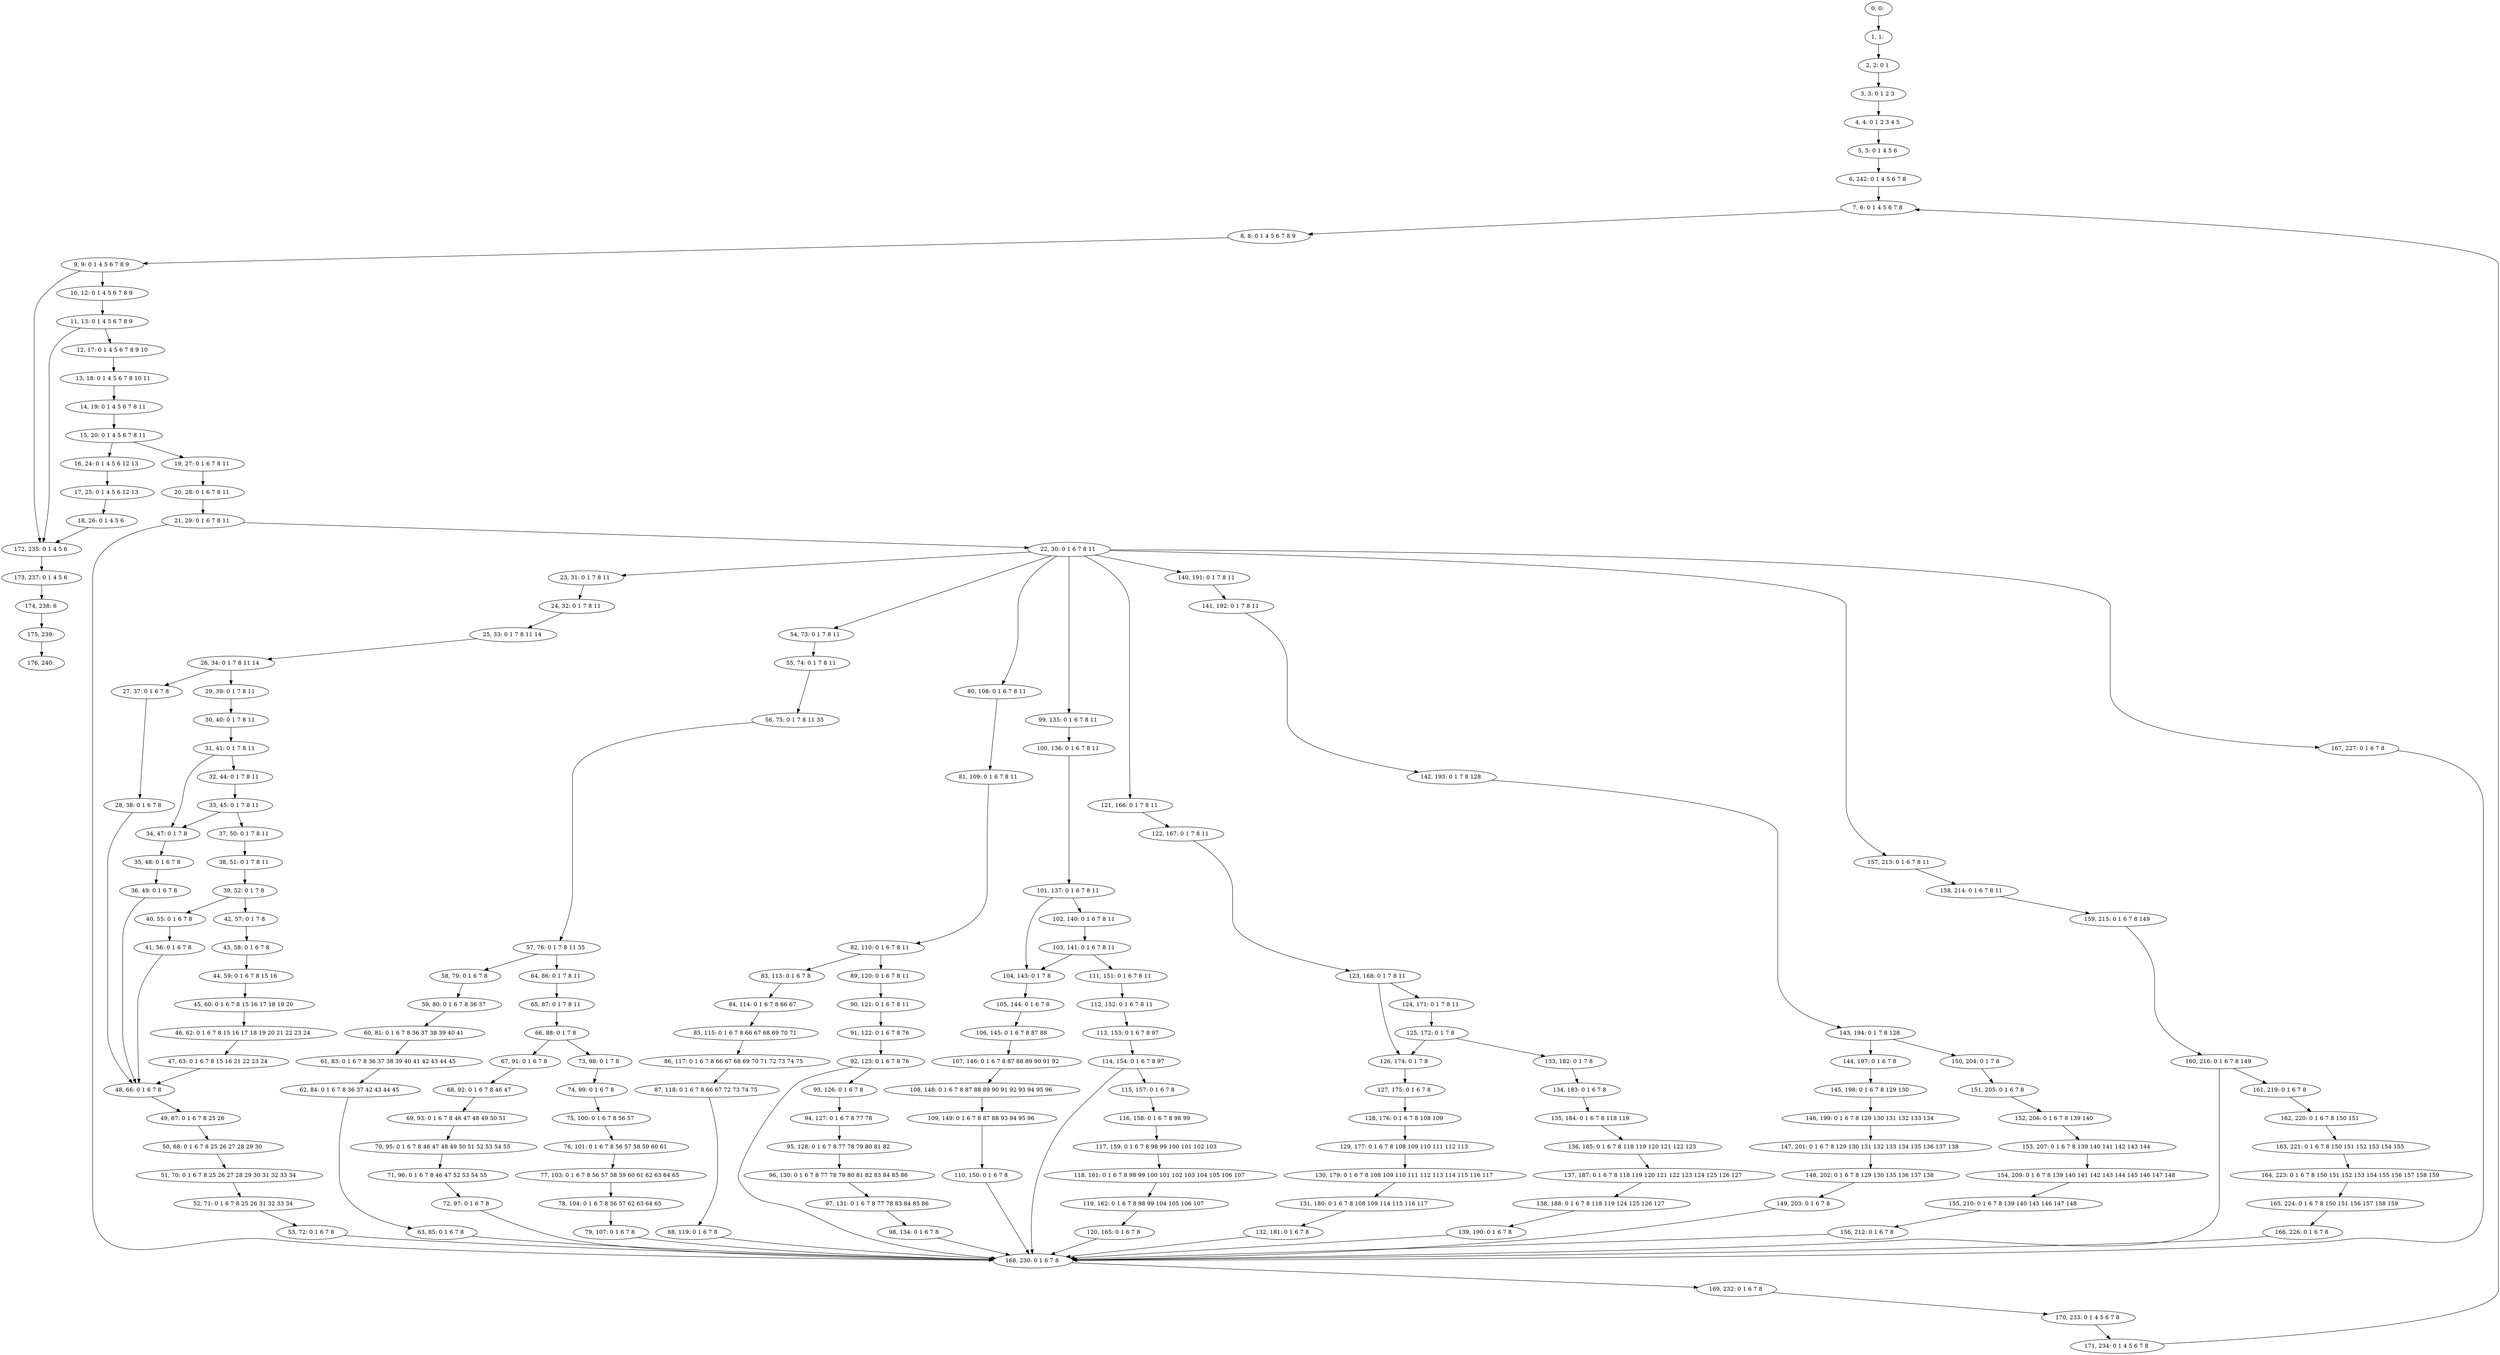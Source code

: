 digraph G {
0[label="0, 0: "];
1[label="1, 1: "];
2[label="2, 2: 0 1 "];
3[label="3, 3: 0 1 2 3 "];
4[label="4, 4: 0 1 2 3 4 5 "];
5[label="5, 5: 0 1 4 5 6 "];
6[label="6, 242: 0 1 4 5 6 7 8 "];
7[label="7, 6: 0 1 4 5 6 7 8 "];
8[label="8, 8: 0 1 4 5 6 7 8 9 "];
9[label="9, 9: 0 1 4 5 6 7 8 9 "];
10[label="10, 12: 0 1 4 5 6 7 8 9 "];
11[label="11, 13: 0 1 4 5 6 7 8 9 "];
12[label="12, 17: 0 1 4 5 6 7 8 9 10 "];
13[label="13, 18: 0 1 4 5 6 7 8 10 11 "];
14[label="14, 19: 0 1 4 5 6 7 8 11 "];
15[label="15, 20: 0 1 4 5 6 7 8 11 "];
16[label="16, 24: 0 1 4 5 6 12 13 "];
17[label="17, 25: 0 1 4 5 6 12 13 "];
18[label="18, 26: 0 1 4 5 6 "];
19[label="19, 27: 0 1 6 7 8 11 "];
20[label="20, 28: 0 1 6 7 8 11 "];
21[label="21, 29: 0 1 6 7 8 11 "];
22[label="22, 30: 0 1 6 7 8 11 "];
23[label="23, 31: 0 1 7 8 11 "];
24[label="24, 32: 0 1 7 8 11 "];
25[label="25, 33: 0 1 7 8 11 14 "];
26[label="26, 34: 0 1 7 8 11 14 "];
27[label="27, 37: 0 1 6 7 8 "];
28[label="28, 38: 0 1 6 7 8 "];
29[label="29, 39: 0 1 7 8 11 "];
30[label="30, 40: 0 1 7 8 11 "];
31[label="31, 41: 0 1 7 8 11 "];
32[label="32, 44: 0 1 7 8 11 "];
33[label="33, 45: 0 1 7 8 11 "];
34[label="34, 47: 0 1 7 8 "];
35[label="35, 48: 0 1 6 7 8 "];
36[label="36, 49: 0 1 6 7 8 "];
37[label="37, 50: 0 1 7 8 11 "];
38[label="38, 51: 0 1 7 8 11 "];
39[label="39, 52: 0 1 7 8 "];
40[label="40, 55: 0 1 6 7 8 "];
41[label="41, 56: 0 1 6 7 8 "];
42[label="42, 57: 0 1 7 8 "];
43[label="43, 58: 0 1 6 7 8 "];
44[label="44, 59: 0 1 6 7 8 15 16 "];
45[label="45, 60: 0 1 6 7 8 15 16 17 18 19 20 "];
46[label="46, 62: 0 1 6 7 8 15 16 17 18 19 20 21 22 23 24 "];
47[label="47, 63: 0 1 6 7 8 15 16 21 22 23 24 "];
48[label="48, 66: 0 1 6 7 8 "];
49[label="49, 67: 0 1 6 7 8 25 26 "];
50[label="50, 68: 0 1 6 7 8 25 26 27 28 29 30 "];
51[label="51, 70: 0 1 6 7 8 25 26 27 28 29 30 31 32 33 34 "];
52[label="52, 71: 0 1 6 7 8 25 26 31 32 33 34 "];
53[label="53, 72: 0 1 6 7 8 "];
54[label="54, 73: 0 1 7 8 11 "];
55[label="55, 74: 0 1 7 8 11 "];
56[label="56, 75: 0 1 7 8 11 35 "];
57[label="57, 76: 0 1 7 8 11 35 "];
58[label="58, 79: 0 1 6 7 8 "];
59[label="59, 80: 0 1 6 7 8 36 37 "];
60[label="60, 81: 0 1 6 7 8 36 37 38 39 40 41 "];
61[label="61, 83: 0 1 6 7 8 36 37 38 39 40 41 42 43 44 45 "];
62[label="62, 84: 0 1 6 7 8 36 37 42 43 44 45 "];
63[label="63, 85: 0 1 6 7 8 "];
64[label="64, 86: 0 1 7 8 11 "];
65[label="65, 87: 0 1 7 8 11 "];
66[label="66, 88: 0 1 7 8 "];
67[label="67, 91: 0 1 6 7 8 "];
68[label="68, 92: 0 1 6 7 8 46 47 "];
69[label="69, 93: 0 1 6 7 8 46 47 48 49 50 51 "];
70[label="70, 95: 0 1 6 7 8 46 47 48 49 50 51 52 53 54 55 "];
71[label="71, 96: 0 1 6 7 8 46 47 52 53 54 55 "];
72[label="72, 97: 0 1 6 7 8 "];
73[label="73, 98: 0 1 7 8 "];
74[label="74, 99: 0 1 6 7 8 "];
75[label="75, 100: 0 1 6 7 8 56 57 "];
76[label="76, 101: 0 1 6 7 8 56 57 58 59 60 61 "];
77[label="77, 103: 0 1 6 7 8 56 57 58 59 60 61 62 63 64 65 "];
78[label="78, 104: 0 1 6 7 8 56 57 62 63 64 65 "];
79[label="79, 107: 0 1 6 7 8 "];
80[label="80, 108: 0 1 6 7 8 11 "];
81[label="81, 109: 0 1 6 7 8 11 "];
82[label="82, 110: 0 1 6 7 8 11 "];
83[label="83, 113: 0 1 6 7 8 "];
84[label="84, 114: 0 1 6 7 8 66 67 "];
85[label="85, 115: 0 1 6 7 8 66 67 68 69 70 71 "];
86[label="86, 117: 0 1 6 7 8 66 67 68 69 70 71 72 73 74 75 "];
87[label="87, 118: 0 1 6 7 8 66 67 72 73 74 75 "];
88[label="88, 119: 0 1 6 7 8 "];
89[label="89, 120: 0 1 6 7 8 11 "];
90[label="90, 121: 0 1 6 7 8 11 "];
91[label="91, 122: 0 1 6 7 8 76 "];
92[label="92, 123: 0 1 6 7 8 76 "];
93[label="93, 126: 0 1 6 7 8 "];
94[label="94, 127: 0 1 6 7 8 77 78 "];
95[label="95, 128: 0 1 6 7 8 77 78 79 80 81 82 "];
96[label="96, 130: 0 1 6 7 8 77 78 79 80 81 82 83 84 85 86 "];
97[label="97, 131: 0 1 6 7 8 77 78 83 84 85 86 "];
98[label="98, 134: 0 1 6 7 8 "];
99[label="99, 135: 0 1 6 7 8 11 "];
100[label="100, 136: 0 1 6 7 8 11 "];
101[label="101, 137: 0 1 6 7 8 11 "];
102[label="102, 140: 0 1 6 7 8 11 "];
103[label="103, 141: 0 1 6 7 8 11 "];
104[label="104, 143: 0 1 7 8 "];
105[label="105, 144: 0 1 6 7 8 "];
106[label="106, 145: 0 1 6 7 8 87 88 "];
107[label="107, 146: 0 1 6 7 8 87 88 89 90 91 92 "];
108[label="108, 148: 0 1 6 7 8 87 88 89 90 91 92 93 94 95 96 "];
109[label="109, 149: 0 1 6 7 8 87 88 93 94 95 96 "];
110[label="110, 150: 0 1 6 7 8 "];
111[label="111, 151: 0 1 6 7 8 11 "];
112[label="112, 152: 0 1 6 7 8 11 "];
113[label="113, 153: 0 1 6 7 8 97 "];
114[label="114, 154: 0 1 6 7 8 97 "];
115[label="115, 157: 0 1 6 7 8 "];
116[label="116, 158: 0 1 6 7 8 98 99 "];
117[label="117, 159: 0 1 6 7 8 98 99 100 101 102 103 "];
118[label="118, 161: 0 1 6 7 8 98 99 100 101 102 103 104 105 106 107 "];
119[label="119, 162: 0 1 6 7 8 98 99 104 105 106 107 "];
120[label="120, 165: 0 1 6 7 8 "];
121[label="121, 166: 0 1 7 8 11 "];
122[label="122, 167: 0 1 7 8 11 "];
123[label="123, 168: 0 1 7 8 11 "];
124[label="124, 171: 0 1 7 8 11 "];
125[label="125, 172: 0 1 7 8 "];
126[label="126, 174: 0 1 7 8 "];
127[label="127, 175: 0 1 6 7 8 "];
128[label="128, 176: 0 1 6 7 8 108 109 "];
129[label="129, 177: 0 1 6 7 8 108 109 110 111 112 113 "];
130[label="130, 179: 0 1 6 7 8 108 109 110 111 112 113 114 115 116 117 "];
131[label="131, 180: 0 1 6 7 8 108 109 114 115 116 117 "];
132[label="132, 181: 0 1 6 7 8 "];
133[label="133, 182: 0 1 7 8 "];
134[label="134, 183: 0 1 6 7 8 "];
135[label="135, 184: 0 1 6 7 8 118 119 "];
136[label="136, 185: 0 1 6 7 8 118 119 120 121 122 123 "];
137[label="137, 187: 0 1 6 7 8 118 119 120 121 122 123 124 125 126 127 "];
138[label="138, 188: 0 1 6 7 8 118 119 124 125 126 127 "];
139[label="139, 190: 0 1 6 7 8 "];
140[label="140, 191: 0 1 7 8 11 "];
141[label="141, 192: 0 1 7 8 11 "];
142[label="142, 193: 0 1 7 8 128 "];
143[label="143, 194: 0 1 7 8 128 "];
144[label="144, 197: 0 1 6 7 8 "];
145[label="145, 198: 0 1 6 7 8 129 130 "];
146[label="146, 199: 0 1 6 7 8 129 130 131 132 133 134 "];
147[label="147, 201: 0 1 6 7 8 129 130 131 132 133 134 135 136 137 138 "];
148[label="148, 202: 0 1 6 7 8 129 130 135 136 137 138 "];
149[label="149, 203: 0 1 6 7 8 "];
150[label="150, 204: 0 1 7 8 "];
151[label="151, 205: 0 1 6 7 8 "];
152[label="152, 206: 0 1 6 7 8 139 140 "];
153[label="153, 207: 0 1 6 7 8 139 140 141 142 143 144 "];
154[label="154, 209: 0 1 6 7 8 139 140 141 142 143 144 145 146 147 148 "];
155[label="155, 210: 0 1 6 7 8 139 140 145 146 147 148 "];
156[label="156, 212: 0 1 6 7 8 "];
157[label="157, 213: 0 1 6 7 8 11 "];
158[label="158, 214: 0 1 6 7 8 11 "];
159[label="159, 215: 0 1 6 7 8 149 "];
160[label="160, 216: 0 1 6 7 8 149 "];
161[label="161, 219: 0 1 6 7 8 "];
162[label="162, 220: 0 1 6 7 8 150 151 "];
163[label="163, 221: 0 1 6 7 8 150 151 152 153 154 155 "];
164[label="164, 223: 0 1 6 7 8 150 151 152 153 154 155 156 157 158 159 "];
165[label="165, 224: 0 1 6 7 8 150 151 156 157 158 159 "];
166[label="166, 226: 0 1 6 7 8 "];
167[label="167, 227: 0 1 6 7 8 "];
168[label="168, 230: 0 1 6 7 8 "];
169[label="169, 232: 0 1 6 7 8 "];
170[label="170, 233: 0 1 4 5 6 7 8 "];
171[label="171, 234: 0 1 4 5 6 7 8 "];
172[label="172, 235: 0 1 4 5 6 "];
173[label="173, 237: 0 1 4 5 6 "];
174[label="174, 238: 6 "];
175[label="175, 239: "];
176[label="176, 240: "];
0->1 ;
1->2 ;
2->3 ;
3->4 ;
4->5 ;
5->6 ;
6->7 ;
7->8 ;
8->9 ;
9->10 ;
9->172 ;
10->11 ;
11->12 ;
11->172 ;
12->13 ;
13->14 ;
14->15 ;
15->16 ;
15->19 ;
16->17 ;
17->18 ;
18->172 ;
19->20 ;
20->21 ;
21->22 ;
21->168 ;
22->23 ;
22->167 ;
22->54 ;
22->121 ;
22->80 ;
22->99 ;
22->140 ;
22->157 ;
23->24 ;
24->25 ;
25->26 ;
26->27 ;
26->29 ;
27->28 ;
28->48 ;
29->30 ;
30->31 ;
31->32 ;
31->34 ;
32->33 ;
33->34 ;
33->37 ;
34->35 ;
35->36 ;
36->48 ;
37->38 ;
38->39 ;
39->40 ;
39->42 ;
40->41 ;
41->48 ;
42->43 ;
43->44 ;
44->45 ;
45->46 ;
46->47 ;
47->48 ;
48->49 ;
49->50 ;
50->51 ;
51->52 ;
52->53 ;
53->168 ;
54->55 ;
55->56 ;
56->57 ;
57->58 ;
57->64 ;
58->59 ;
59->60 ;
60->61 ;
61->62 ;
62->63 ;
63->168 ;
64->65 ;
65->66 ;
66->67 ;
66->73 ;
67->68 ;
68->69 ;
69->70 ;
70->71 ;
71->72 ;
72->168 ;
73->74 ;
74->75 ;
75->76 ;
76->77 ;
77->78 ;
78->79 ;
79->168 ;
80->81 ;
81->82 ;
82->83 ;
82->89 ;
83->84 ;
84->85 ;
85->86 ;
86->87 ;
87->88 ;
88->168 ;
89->90 ;
90->91 ;
91->92 ;
92->93 ;
92->168 ;
93->94 ;
94->95 ;
95->96 ;
96->97 ;
97->98 ;
98->168 ;
99->100 ;
100->101 ;
101->102 ;
101->104 ;
102->103 ;
103->104 ;
103->111 ;
104->105 ;
105->106 ;
106->107 ;
107->108 ;
108->109 ;
109->110 ;
110->168 ;
111->112 ;
112->113 ;
113->114 ;
114->115 ;
114->168 ;
115->116 ;
116->117 ;
117->118 ;
118->119 ;
119->120 ;
120->168 ;
121->122 ;
122->123 ;
123->124 ;
123->126 ;
124->125 ;
125->126 ;
125->133 ;
126->127 ;
127->128 ;
128->129 ;
129->130 ;
130->131 ;
131->132 ;
132->168 ;
133->134 ;
134->135 ;
135->136 ;
136->137 ;
137->138 ;
138->139 ;
139->168 ;
140->141 ;
141->142 ;
142->143 ;
143->144 ;
143->150 ;
144->145 ;
145->146 ;
146->147 ;
147->148 ;
148->149 ;
149->168 ;
150->151 ;
151->152 ;
152->153 ;
153->154 ;
154->155 ;
155->156 ;
156->168 ;
157->158 ;
158->159 ;
159->160 ;
160->161 ;
160->168 ;
161->162 ;
162->163 ;
163->164 ;
164->165 ;
165->166 ;
166->168 ;
167->168 ;
168->169 ;
169->170 ;
170->171 ;
171->7 ;
172->173 ;
173->174 ;
174->175 ;
175->176 ;
}
